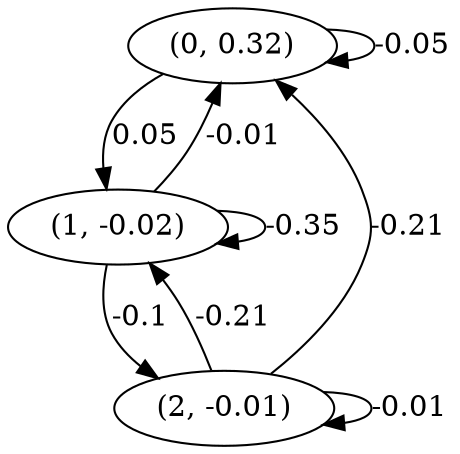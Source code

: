 digraph {
    0 [ label = "(0, 0.32)" ]
    1 [ label = "(1, -0.02)" ]
    2 [ label = "(2, -0.01)" ]
    0 -> 0 [ label = "-0.05" ]
    1 -> 1 [ label = "-0.35" ]
    2 -> 2 [ label = "-0.01" ]
    1 -> 0 [ label = "-0.01" ]
    2 -> 0 [ label = "-0.21" ]
    0 -> 1 [ label = "0.05" ]
    2 -> 1 [ label = "-0.21" ]
    1 -> 2 [ label = "-0.1" ]
}

